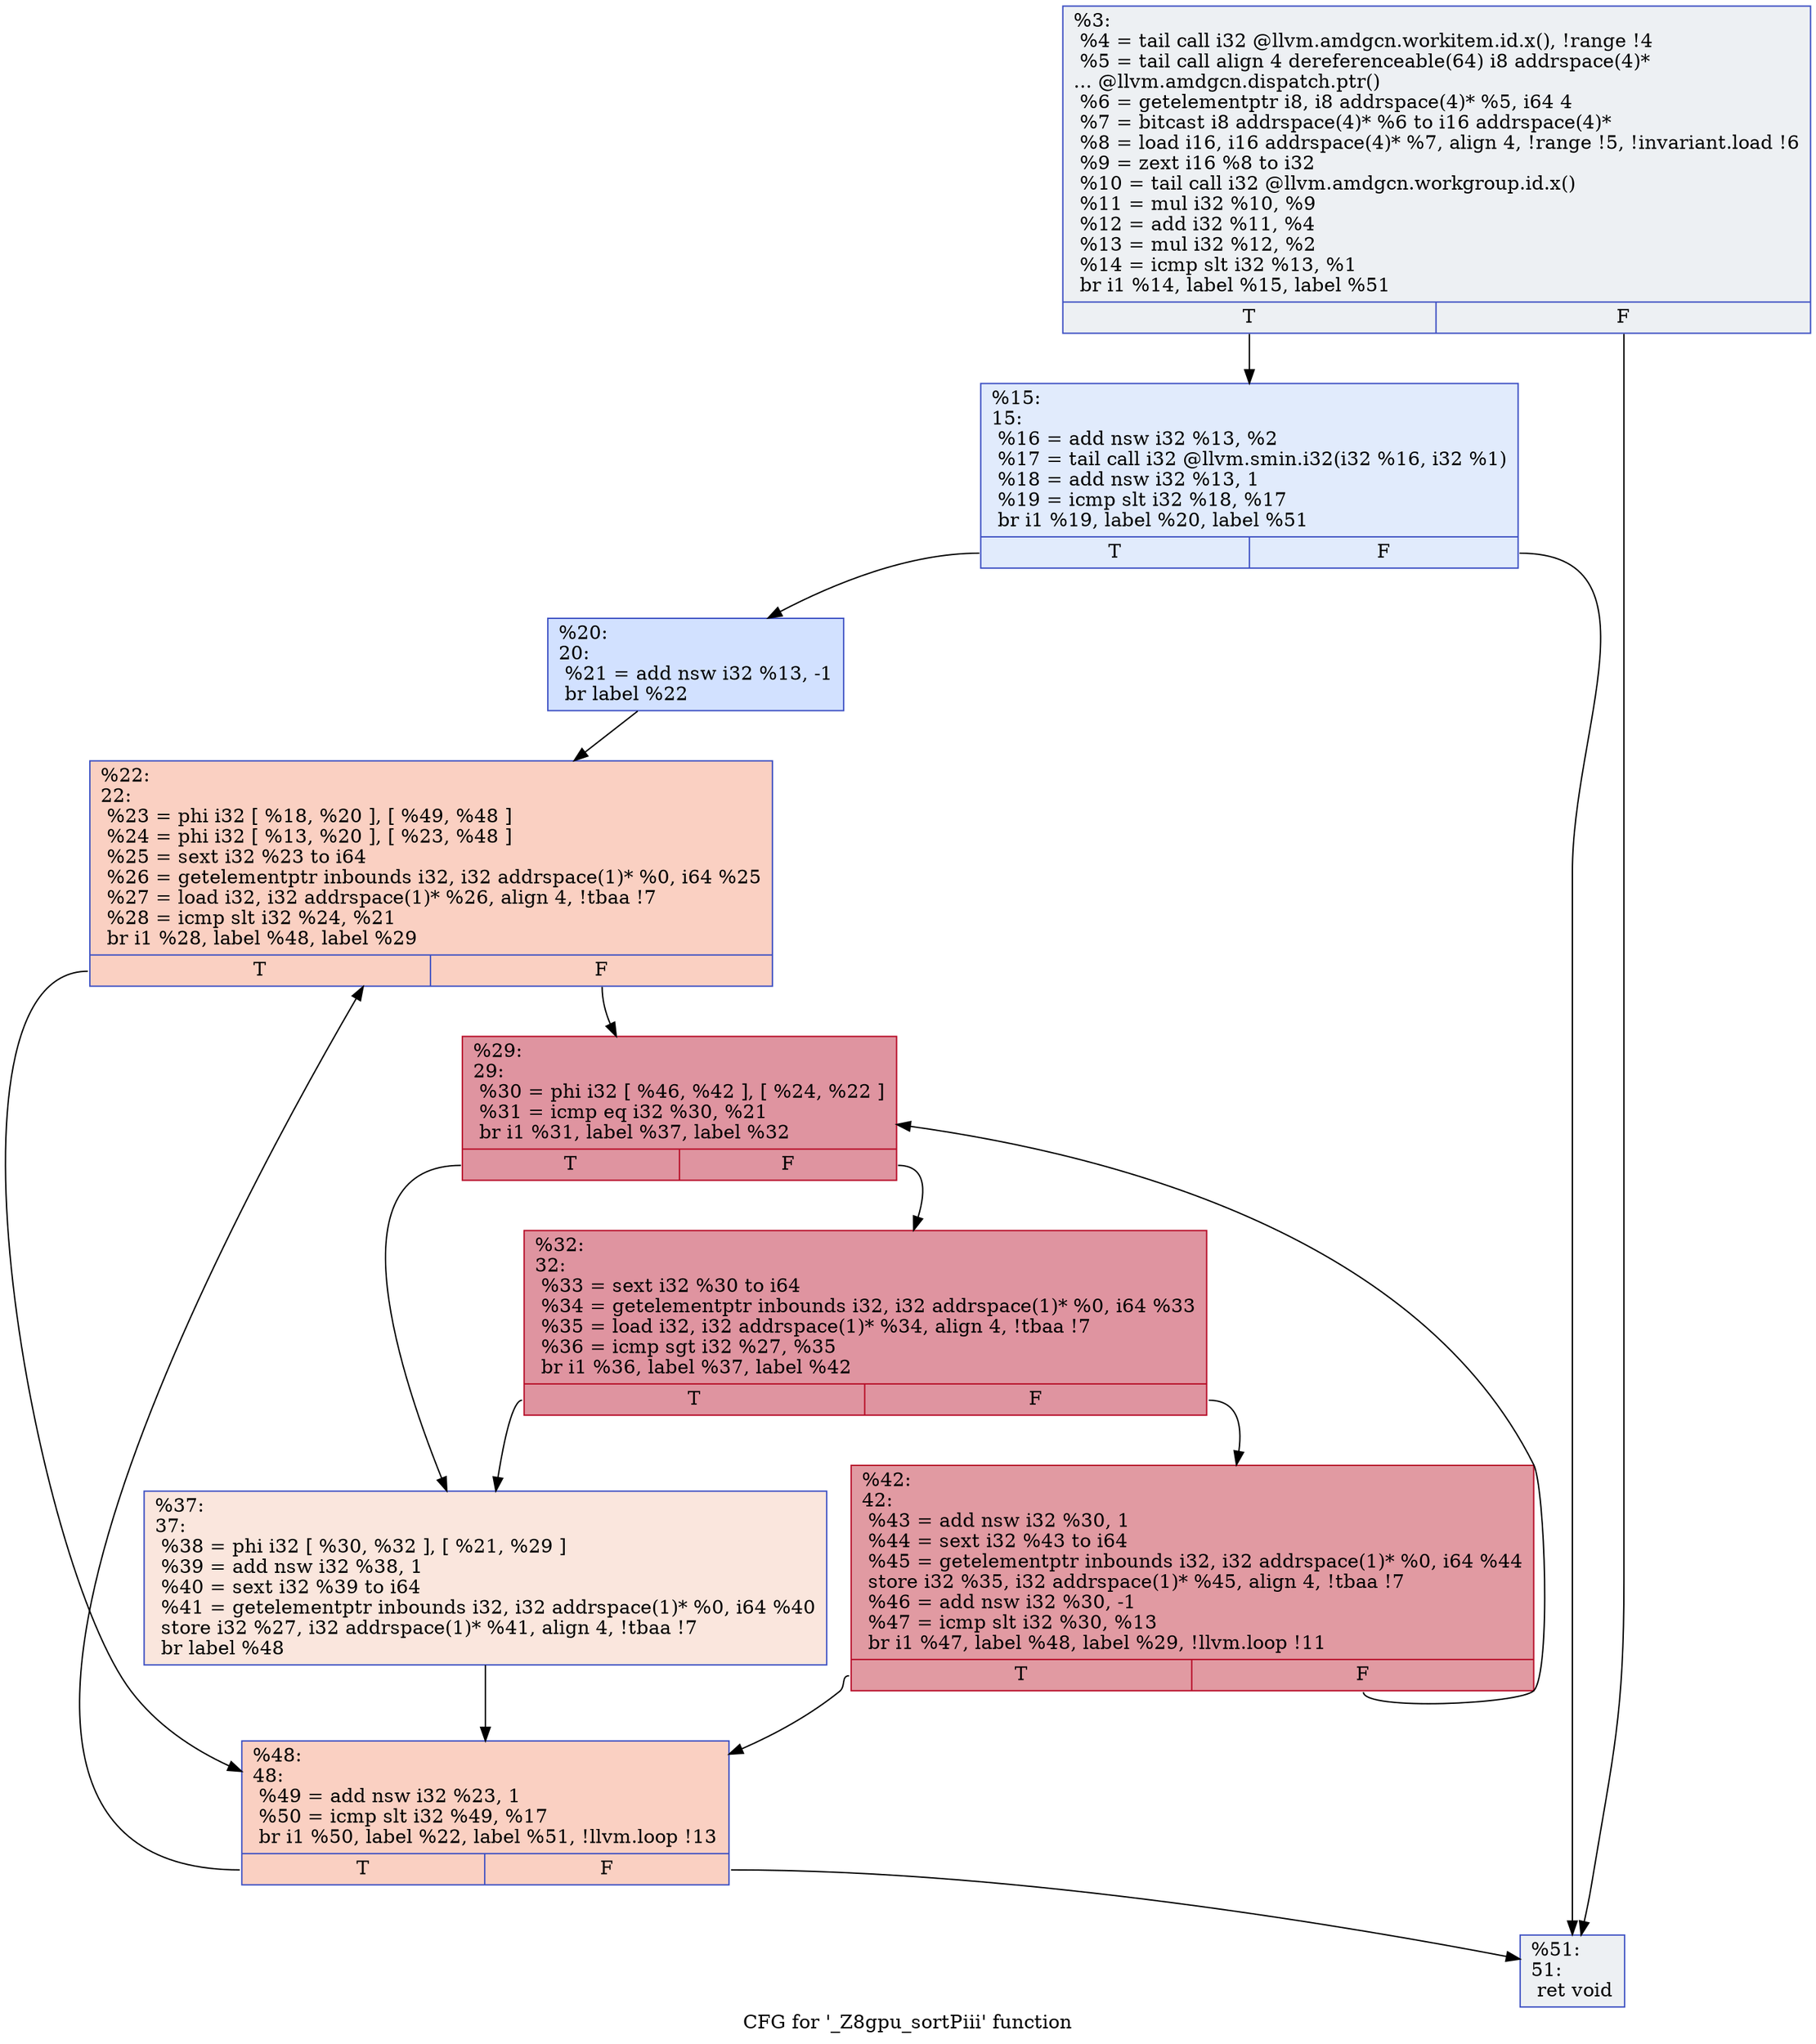 digraph "CFG for '_Z8gpu_sortPiii' function" {
	label="CFG for '_Z8gpu_sortPiii' function";

	Node0x4a206e0 [shape=record,color="#3d50c3ff", style=filled, fillcolor="#d6dce470",label="{%3:\l  %4 = tail call i32 @llvm.amdgcn.workitem.id.x(), !range !4\l  %5 = tail call align 4 dereferenceable(64) i8 addrspace(4)*\l... @llvm.amdgcn.dispatch.ptr()\l  %6 = getelementptr i8, i8 addrspace(4)* %5, i64 4\l  %7 = bitcast i8 addrspace(4)* %6 to i16 addrspace(4)*\l  %8 = load i16, i16 addrspace(4)* %7, align 4, !range !5, !invariant.load !6\l  %9 = zext i16 %8 to i32\l  %10 = tail call i32 @llvm.amdgcn.workgroup.id.x()\l  %11 = mul i32 %10, %9\l  %12 = add i32 %11, %4\l  %13 = mul i32 %12, %2\l  %14 = icmp slt i32 %13, %1\l  br i1 %14, label %15, label %51\l|{<s0>T|<s1>F}}"];
	Node0x4a206e0:s0 -> Node0x4a22650;
	Node0x4a206e0:s1 -> Node0x4a226e0;
	Node0x4a22650 [shape=record,color="#3d50c3ff", style=filled, fillcolor="#bbd1f870",label="{%15:\l15:                                               \l  %16 = add nsw i32 %13, %2\l  %17 = tail call i32 @llvm.smin.i32(i32 %16, i32 %1)\l  %18 = add nsw i32 %13, 1\l  %19 = icmp slt i32 %18, %17\l  br i1 %19, label %20, label %51\l|{<s0>T|<s1>F}}"];
	Node0x4a22650:s0 -> Node0x4a22c50;
	Node0x4a22650:s1 -> Node0x4a226e0;
	Node0x4a22c50 [shape=record,color="#3d50c3ff", style=filled, fillcolor="#9abbff70",label="{%20:\l20:                                               \l  %21 = add nsw i32 %13, -1\l  br label %22\l}"];
	Node0x4a22c50 -> Node0x4a22e50;
	Node0x4a22e50 [shape=record,color="#3d50c3ff", style=filled, fillcolor="#f3947570",label="{%22:\l22:                                               \l  %23 = phi i32 [ %18, %20 ], [ %49, %48 ]\l  %24 = phi i32 [ %13, %20 ], [ %23, %48 ]\l  %25 = sext i32 %23 to i64\l  %26 = getelementptr inbounds i32, i32 addrspace(1)* %0, i64 %25\l  %27 = load i32, i32 addrspace(1)* %26, align 4, !tbaa !7\l  %28 = icmp slt i32 %24, %21\l  br i1 %28, label %48, label %29\l|{<s0>T|<s1>F}}"];
	Node0x4a22e50:s0 -> Node0x4a22f40;
	Node0x4a22e50:s1 -> Node0x4a234e0;
	Node0x4a234e0 [shape=record,color="#b70d28ff", style=filled, fillcolor="#b70d2870",label="{%29:\l29:                                               \l  %30 = phi i32 [ %46, %42 ], [ %24, %22 ]\l  %31 = icmp eq i32 %30, %21\l  br i1 %31, label %37, label %32\l|{<s0>T|<s1>F}}"];
	Node0x4a234e0:s0 -> Node0x4a237f0;
	Node0x4a234e0:s1 -> Node0x4a23880;
	Node0x4a23880 [shape=record,color="#b70d28ff", style=filled, fillcolor="#b70d2870",label="{%32:\l32:                                               \l  %33 = sext i32 %30 to i64\l  %34 = getelementptr inbounds i32, i32 addrspace(1)* %0, i64 %33\l  %35 = load i32, i32 addrspace(1)* %34, align 4, !tbaa !7\l  %36 = icmp sgt i32 %27, %35\l  br i1 %36, label %37, label %42\l|{<s0>T|<s1>F}}"];
	Node0x4a23880:s0 -> Node0x4a237f0;
	Node0x4a23880:s1 -> Node0x4a23620;
	Node0x4a237f0 [shape=record,color="#3d50c3ff", style=filled, fillcolor="#f3c7b170",label="{%37:\l37:                                               \l  %38 = phi i32 [ %30, %32 ], [ %21, %29 ]\l  %39 = add nsw i32 %38, 1\l  %40 = sext i32 %39 to i64\l  %41 = getelementptr inbounds i32, i32 addrspace(1)* %0, i64 %40\l  store i32 %27, i32 addrspace(1)* %41, align 4, !tbaa !7\l  br label %48\l}"];
	Node0x4a237f0 -> Node0x4a22f40;
	Node0x4a23620 [shape=record,color="#b70d28ff", style=filled, fillcolor="#bb1b2c70",label="{%42:\l42:                                               \l  %43 = add nsw i32 %30, 1\l  %44 = sext i32 %43 to i64\l  %45 = getelementptr inbounds i32, i32 addrspace(1)* %0, i64 %44\l  store i32 %35, i32 addrspace(1)* %45, align 4, !tbaa !7\l  %46 = add nsw i32 %30, -1\l  %47 = icmp slt i32 %30, %13\l  br i1 %47, label %48, label %29, !llvm.loop !11\l|{<s0>T|<s1>F}}"];
	Node0x4a23620:s0 -> Node0x4a22f40;
	Node0x4a23620:s1 -> Node0x4a234e0;
	Node0x4a22f40 [shape=record,color="#3d50c3ff", style=filled, fillcolor="#f3947570",label="{%48:\l48:                                               \l  %49 = add nsw i32 %23, 1\l  %50 = icmp slt i32 %49, %17\l  br i1 %50, label %22, label %51, !llvm.loop !13\l|{<s0>T|<s1>F}}"];
	Node0x4a22f40:s0 -> Node0x4a22e50;
	Node0x4a22f40:s1 -> Node0x4a226e0;
	Node0x4a226e0 [shape=record,color="#3d50c3ff", style=filled, fillcolor="#d6dce470",label="{%51:\l51:                                               \l  ret void\l}"];
}
